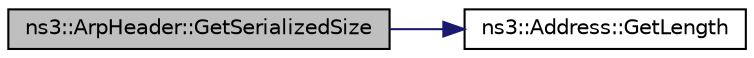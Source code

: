 digraph "ns3::ArpHeader::GetSerializedSize"
{
  edge [fontname="Helvetica",fontsize="10",labelfontname="Helvetica",labelfontsize="10"];
  node [fontname="Helvetica",fontsize="10",shape=record];
  rankdir="LR";
  Node1 [label="ns3::ArpHeader::GetSerializedSize",height=0.2,width=0.4,color="black", fillcolor="grey75", style="filled", fontcolor="black"];
  Node1 -> Node2 [color="midnightblue",fontsize="10",style="solid"];
  Node2 [label="ns3::Address::GetLength",height=0.2,width=0.4,color="black", fillcolor="white", style="filled",URL="$d2/d5f/classns3_1_1Address.html#a0b475044755d73618f308cd9438dd8ef",tooltip="Get the length of the underlying address. "];
}
